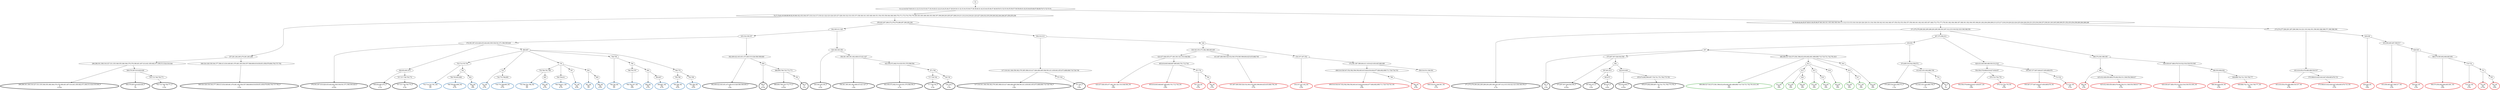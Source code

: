 digraph T {
	{
		rank=same
		182 [penwidth=3,colorscheme=set19,color=0,label="296;298;301;309;316;327;331;335;349;355;360;364;370;376;390;401;407;414;441;450;462;471;494;513;524;535;540_P\nP\n0.53%"]
		180 [penwidth=3,colorscheme=set19,color=0,label="569;579;587;610;620;628_P\nP\n7%"]
		178 [penwidth=3,colorscheme=set19,color=0,label="705;715;748;756;771_P\nP\n5.3%"]
		176 [penwidth=3,colorscheme=set19,color=0,label="308;324;328;339;344;377;396;413;434;449;461;470;481;493;504;557;568;609;619;639;651;658;679;694;704;737;762_P\nP\n5.3%"]
		171 [penwidth=3,colorscheme=set19,color=0,label="378;393;397;416;428;435;444;463;505;536;541;571;590;595;629_P\nP\n0.53%"]
		169 [penwidth=3,colorscheme=set19,color=0,label="640;652;661;672_P\nP\n2.1%"]
		167 [penwidth=3,colorscheme=set19,color=0,label="707;727;738;750;774_P\nP\n5.3%"]
		165 [penwidth=3,colorscheme=set19,color=0,label="392;409;422;443;451;473;483;515;526;580;589;600_P\nP\n1.6%"]
		163 [penwidth=3,colorscheme=set19,color=0,label="659_P\nP\n0.53%"]
		161 [penwidth=3,colorscheme=set19,color=0,label="686;695;706;725;772;773_P\nP\n0.53%"]
		159 [penwidth=3,colorscheme=set19,color=0,label="790_P\nP\n11%"]
		157 [penwidth=3,colorscheme=set19,color=0,label="329;340;345;350_P\nP\n4.3%"]
		155 [penwidth=3,colorscheme=set19,color=0,label="356;361;365;391;402;408;415;421;427_P\nP\n1.6%"]
		153 [penwidth=3,colorscheme=set19,color=0,label="442;456;472;482;514;525;551;570;588;594_P\nP\n2.7%"]
		150 [penwidth=3,colorscheme=set19,color=0,label="717;729;740_P\nP\n5.3%"]
		148 [penwidth=3,colorscheme=set19,color=0,label="728;739_P\nP\n5.3%"]
		145 [penwidth=3,colorscheme=set19,color=0,label="317;319;341;346;358;362;379;385;398;410;417;464;484;495;506;591;611;630;641;653;673;688;696;716;726;749_P\nP\n1.6%"]
		143 [penwidth=3,colorscheme=set19,color=0,label="757;763_P\nP\n5.9%"]
		140 [penwidth=3,colorscheme=set19,color=0,label="271;275;278;280;282;285;289;293;295;300;303;307;312;315;318;322;323;338;348;354_P\nP\n2.7%"]
		136 [penwidth=3,colorscheme=set19,color=0,label="457_P\nP\n3.2%"]
		134 [penwidth=3,colorscheme=set19,color=0,label="475;497;507;528;544;559_P\nP\n0.53%"]
		131 [penwidth=3,colorscheme=set19,color=0,label="597;601;613_P\nP\n3.2%"]
		129 [penwidth=3,colorscheme=set19,color=0,label="663;675_P\nP\n6.4%"]
		127 [penwidth=3,colorscheme=set19,color=0,label="622;633;646_P\nP\n0.53%"]
		125 [penwidth=3,colorscheme=set19,color=0,label="655;674;682;690;697;730;741;751;764;775;783_P\nP\n8%"]
		123 [penwidth=3,colorscheme=set19,color=0,label="474;485;516;542;558;572_P\nP\n1.1%"]
		121 [penwidth=3,colorscheme=set19,color=0,label="612;621;631;642;680;709_P\nP\n1.1%"]
		119 [penwidth=3,colorscheme=set19,color=0,label="752_P\nP\n7%"]
		115 [penwidth=3,colorscheme=set19,color=1,label="424;437;446;455;477;491;501;521;533;548;564_M1\nM1\n3.6%"]
		113 [penwidth=3,colorscheme=set19,color=1,label="605;616;645;648;667;685;693;701;712;744_M1\nM1\n2.9%"]
		111 [penwidth=3,colorscheme=set19,color=1,label="767;776_M1\nM1\n4.3%"]
		109 [penwidth=3,colorscheme=set19,color=1,label="784_M1\nM1\n5.1%"]
		107 [penwidth=3,colorscheme=set19,color=1,label="431;467;490;500;520;532;563;576;585;599;604;625;635;666;700_M1\nM1\n5.1%"]
		105 [penwidth=3,colorscheme=set19,color=1,label="334;337;347;352_M1\nM1\n2.2%"]
		102 [penwidth=3,colorscheme=set19,color=1,label="499;519;538;547;552;562;584;592;603;615;624;634;644;677;684;692;699;711;720;734;743_M1\nM1\n2.9%"]
		100 [penwidth=3,colorscheme=set19,color=1,label="766_M1\nM1\n6.5%"]
		98 [penwidth=3,colorscheme=set19,color=1,label="509;518;531;546;561_M1\nM1\n5.1%"]
		95 [penwidth=3,colorscheme=set19,color=1,label="550;556;578;608;618;627;638;657_M1\nM1\n3.6%"]
		93 [penwidth=3,colorscheme=set19,color=1,label="670;723;754;778_M1\nM1\n6.5%"]
		91 [penwidth=3,colorscheme=set19,color=1,label="555;567;577;607;626;637;650;669;678_M1\nM1\n1.4%"]
		89 [penwidth=3,colorscheme=set19,color=1,label="713;722_M1\nM1\n5.1%"]
		86 [penwidth=3,colorscheme=set19,color=1,label="406_M1\nM1\n2.2%"]
		84 [penwidth=3,colorscheme=set19,color=1,label="425;432;448;459;469;479;492;502;511;549;554;566;617_M1\nM1\n5.1%"]
		82 [penwidth=3,colorscheme=set19,color=1,label="420;438;447;468;478;510;522;534;539;553;565_M1\nM1\n1.4%"]
		80 [penwidth=3,colorscheme=set19,color=1,label="586;593;606;636_M1\nM1\n2.2%"]
		78 [penwidth=3,colorscheme=set19,color=1,label="649;668;702;721;745;758;777_M1\nM1\n5.8%"]
		75 [penwidth=3,colorscheme=set19,color=1,label="403;418;454;476;488;498;530;537_M1\nM1\n4.3%"]
		73 [penwidth=3,colorscheme=set19,color=1,label="575;598;614;623;643;647;656;665;676;733_M1\nM1\n5.1%"]
		71 [penwidth=3,colorscheme=set19,color=1,label="429;436_M1\nM1\n3.6%"]
		69 [penwidth=3,colorscheme=set19,color=1,label="453;458;465;487;508;517_M1\nM1\n2.2%"]
		67 [penwidth=3,colorscheme=set19,color=1,label="529;545_M1\nM1\n2.2%"]
		65 [penwidth=3,colorscheme=set19,color=1,label="560;574;583;602;664;683;691_M1\nM1\n2.9%"]
		63 [penwidth=3,colorscheme=set19,color=1,label="719;732_M1\nM1\n2.2%"]
		61 [penwidth=3,colorscheme=set19,color=1,label="753_M1\nM1\n0.72%"]
		59 [penwidth=3,colorscheme=set19,color=1,label="765_M1\nM1\n5.8%"]
		56 [penwidth=3,colorscheme=set19,color=2,label="703;714;747;761_M2\nM2\n2%"]
		53 [penwidth=3,colorscheme=set19,color=2,label="789;795;803;806_M2\nM2\n6.1%"]
		51 [penwidth=3,colorscheme=set19,color=2,label="802_M2\nM2\n10%"]
		49 [penwidth=3,colorscheme=set19,color=2,label="724_M2\nM2\n4.1%"]
		47 [penwidth=3,colorscheme=set19,color=2,label="736;770;798;809_M2\nM2\n6.1%"]
		44 [penwidth=3,colorscheme=set19,color=2,label="755;760;781;788_M2\nM2\n2%"]
		42 [penwidth=3,colorscheme=set19,color=2,label="805_M2\nM2\n6.1%"]
		40 [penwidth=3,colorscheme=set19,color=2,label="769;794;811_M2\nM2\n6.1%"]
		38 [penwidth=3,colorscheme=set19,color=2,label="787_M2\nM2\n8.2%"]
		36 [penwidth=3,colorscheme=set19,color=2,label="801_M2\nM2\n2%"]
		34 [penwidth=3,colorscheme=set19,color=2,label="808_M2\nM2\n8.2%"]
		32 [penwidth=3,colorscheme=set19,color=2,label="746;759_M2\nM2\n2%"]
		29 [penwidth=3,colorscheme=set19,color=2,label="786;793;797_M2\nM2\n10%"]
		27 [penwidth=3,colorscheme=set19,color=2,label="800_M2\nM2\n4.1%"]
		25 [penwidth=3,colorscheme=set19,color=2,label="804;807_M2\nM2\n6.1%"]
		22 [penwidth=3,colorscheme=set19,color=2,label="785;796_M2\nM2\n8.2%"]
		20 [penwidth=3,colorscheme=set19,color=2,label="792;799_M2\nM2\n8.2%"]
		18 [penwidth=3,colorscheme=set19,color=3,label="486;496;527;543;573;581;596;632;654;662;681;689;698;710;718;731;742;791;810_M3\nM3\n10%"]
		16 [penwidth=3,colorscheme=set19,color=3,label="812_M3\nM3\n10%"]
		14 [penwidth=3,colorscheme=set19,color=3,label="813_M3\nM3\n10%"]
		12 [penwidth=3,colorscheme=set19,color=3,label="820_M3\nM3\n10%"]
		10 [penwidth=3,colorscheme=set19,color=3,label="815_M3\nM3\n10%"]
		8 [penwidth=3,colorscheme=set19,color=3,label="819_M3\nM3\n10%"]
		6 [penwidth=3,colorscheme=set19,color=3,label="818_M3\nM3\n10%"]
		4 [penwidth=3,colorscheme=set19,color=3,label="814_M3\nM3\n10%"]
		2 [penwidth=3,colorscheme=set19,color=3,label="817_M3\nM3\n10%"]
		0 [penwidth=3,colorscheme=set19,color=3,label="816_M3\nM3\n10%"]
	}
	187 [label="GL"]
	186 [label="0;1;2;3;4;5;6;7;8;9;10;11;12;13;14;15;16;17;18;19;20;21;22;23;24;25;26;27;28;29;30;31;32;33;34;35;36;37;38;39;40;41;42;43;44;45;46;47;48;49;50;51;52;53;54;55;56;57;58;59;60;61;62;63;64;65;66;67;68;69;70;71;72;73;74"]
	185 [label="75;77;79;81;83;86;88;90;92;93;98;102;103;104;107;110;114;117;119;121;122;123;124;125;127;128;130;132;133;135;137;138;140;141;145;148;149;151;154;155;159;164;166;169;170;171;173;174;176;179;180;183;185;189;190;193;196;197;199;200;203;205;207;208;210;211;212;214;216;221;223;227;229;232;235;239;240;242;244;246;247;250;255;256"]
	184 [label="257;261;262;265;270;281;283;288"]
	183 [label="296;298;301;309;316;327;331;335;349;355;360;364;370;376;390;401;407;414;441;450;462;471;494;513;524;535;540"]
	181 [label="569;579;587;610;620;628"]
	179 [label="705;715;748;756;771"]
	177 [label="308;324;328;339;344;377;396;413;434;449;461;470;481;493;504;557;568;609;619;639;651;658;679;694;704;737;762"]
	175 [label="259;263;267;269;272;276;279;286;287;290;292;294"]
	174 [label="302;305;311;320"]
	173 [label="325;332;336;357"]
	172 [label="378;393;397;416;428;435;444;463;505;536;541;571;590;595;629"]
	170 [label="640;652;661;672"]
	168 [label="707;727;738;750;774"]
	166 [label="392;409;422;443;451;473;483;515;526;580;589;600"]
	164 [label="659"]
	162 [label="686;695;706;725;772;773"]
	160 [label="790"]
	158 [label="329;340;345;350"]
	156 [label="356;361;365;391;402;408;415;421;427"]
	154 [label="442;456;472;482;514;525;551;570;588;594"]
	152 [label="671;708"]
	151 [label="717;729;740"]
	149 [label="728;739"]
	147 [label="304;310;313"]
	146 [label="317;319;341;346;358;362;379;385;398;410;417;464;484;495;506;591;611;630;641;653;673;688;696;716;726;749"]
	144 [label="757;763"]
	142 [label="76;78;80;82;84;85;87;89;91;94;95;96;97;99;100;101;105;106;108;109;111;112;113;115;116;118;120;126;129;131;134;136;139;142;143;144;146;147;150;152;153;156;157;158;160;161;162;163;165;167;168;172;175;177;178;181;182;184;186;187;188;191;192;194;195;198;201;202;204;206;209;213;215;217;218;219;220;222;224;225;226;228;230;231;233;234;236;237;238;241;243;245;248;249;251;252;253;254;258;260;264;266;268"]
	141 [label="271;275;278;280;282;285;289;293;295;300;303;307;312;315;318;322;323;338;348;354"]
	139 [label="367;375;384;412"]
	138 [label="439;452"]
	137 [label="457"]
	135 [label="475;497;507;528;544;559"]
	133 [label="582"]
	132 [label="597;601;613"]
	130 [label="663;675"]
	128 [label="622;633;646"]
	126 [label="655;674;682;690;697;730;741;751;764;775;783"]
	124 [label="474;485;516;542;558;572"]
	122 [label="612;621;631;642;680;709"]
	120 [label="752"]
	118 [label="326"]
	117 [label="330;343;353;373;382;388;400;405"]
	116 [label="424;437;446;455;477;491;501;521;533;548;564"]
	114 [label="605;616;645;648;667;685;693;701;712;744"]
	112 [label="767;776"]
	110 [label="784"]
	108 [label="431;467;490;500;520;532;563;576;585;599;604;625;635;666;700"]
	106 [label="334;337;347;352"]
	104 [label="372;381;387;399;404;411;419;423;430;445;466;489"]
	103 [label="499;519;538;547;552;562;584;592;603;615;624;634;644;677;684;692;699;711;720;734;743"]
	101 [label="766"]
	99 [label="509;518;531;546;561"]
	97 [label="426;433;440;460;480;503;512;523"]
	96 [label="550;556;578;608;618;627;638;657"]
	94 [label="670;723;754;778"]
	92 [label="555;567;577;607;626;637;650;669;678"]
	90 [label="713;722"]
	88 [label="369;374;383;389;395"]
	87 [label="406"]
	85 [label="425;432;448;459;469;479;492;502;511;549;554;566;617"]
	83 [label="420;438;447;468;478;510;522;534;539;553;565"]
	81 [label="586;593;606;636"]
	79 [label="649;668;702;721;745;758;777"]
	77 [label="273;274;277;284;291;297;299;306;314;321;333;342;351;359;363;366;368;371;380;386;394"]
	76 [label="403;418;454;476;488;498;530;537"]
	74 [label="575;598;614;623;643;647;656;665;676;733"]
	72 [label="429;436"]
	70 [label="453;458;465;487;508;517"]
	68 [label="529;545"]
	66 [label="560;574;583;602;664;683;691"]
	64 [label="719;732"]
	62 [label="753"]
	60 [label="765"]
	58 [label="660;687"]
	57 [label="703;714;747;761"]
	55 [label="782"]
	54 [label="789;795;803;806"]
	52 [label="802"]
	50 [label="724"]
	48 [label="736;770;798;809"]
	46 [label="735"]
	45 [label="755;760;781;788"]
	43 [label="805"]
	41 [label="769;794;811"]
	39 [label="787"]
	37 [label="801"]
	35 [label="808"]
	33 [label="746;759"]
	31 [label="780"]
	30 [label="786;793;797"]
	28 [label="800"]
	26 [label="804;807"]
	24 [label="768;779"]
	23 [label="785;796"]
	21 [label="792;799"]
	19 [label="486;496;527;543;573;581;596;632;654;662;681;689;698;710;718;731;742;791;810"]
	17 [label="812"]
	15 [label="813"]
	13 [label="820"]
	11 [label="815"]
	9 [label="819"]
	7 [label="818"]
	5 [label="814"]
	3 [label="817"]
	1 [label="816"]
	187 -> 186
	186 -> 185
	186 -> 142
	185 -> 184
	185 -> 175
	184 -> 183
	184 -> 177
	183 -> 182
	183 -> 181
	181 -> 180
	181 -> 179
	179 -> 178
	177 -> 176
	175 -> 174
	175 -> 147
	174 -> 173
	174 -> 158
	173 -> 172
	173 -> 166
	172 -> 171
	172 -> 170
	172 -> 58
	170 -> 169
	170 -> 168
	168 -> 167
	166 -> 165
	166 -> 164
	164 -> 163
	164 -> 162
	162 -> 161
	162 -> 160
	160 -> 159
	158 -> 157
	158 -> 156
	156 -> 155
	156 -> 154
	154 -> 153
	154 -> 152
	152 -> 151
	152 -> 149
	151 -> 150
	149 -> 148
	147 -> 146
	147 -> 118
	146 -> 145
	146 -> 144
	144 -> 143
	142 -> 141
	142 -> 77
	141 -> 140
	141 -> 139
	141 -> 88
	139 -> 138
	139 -> 97
	138 -> 137
	138 -> 124
	137 -> 136
	137 -> 135
	137 -> 19
	135 -> 134
	135 -> 133
	133 -> 132
	133 -> 128
	132 -> 131
	132 -> 130
	130 -> 129
	128 -> 127
	128 -> 126
	126 -> 125
	124 -> 123
	124 -> 122
	122 -> 121
	122 -> 120
	120 -> 119
	118 -> 117
	118 -> 106
	117 -> 116
	117 -> 108
	116 -> 115
	116 -> 114
	114 -> 113
	114 -> 112
	112 -> 111
	112 -> 110
	110 -> 109
	108 -> 107
	106 -> 105
	106 -> 104
	104 -> 103
	104 -> 99
	103 -> 102
	103 -> 101
	101 -> 100
	99 -> 98
	97 -> 96
	97 -> 92
	96 -> 95
	96 -> 94
	94 -> 93
	92 -> 91
	92 -> 90
	90 -> 89
	88 -> 87
	88 -> 83
	87 -> 86
	87 -> 85
	85 -> 84
	83 -> 82
	83 -> 81
	81 -> 80
	81 -> 79
	79 -> 78
	77 -> 76
	77 -> 72
	76 -> 75
	76 -> 74
	74 -> 73
	72 -> 71
	72 -> 70
	70 -> 69
	70 -> 68
	68 -> 67
	68 -> 66
	66 -> 65
	66 -> 64
	64 -> 63
	64 -> 62
	62 -> 61
	62 -> 60
	60 -> 59
	58 -> 57
	58 -> 50
	58 -> 46
	58 -> 33
	58 -> 24
	57 -> 56
	57 -> 55
	55 -> 54
	55 -> 52
	54 -> 53
	52 -> 51
	50 -> 49
	50 -> 48
	48 -> 47
	46 -> 45
	46 -> 41
	46 -> 39
	46 -> 37
	45 -> 44
	45 -> 43
	43 -> 42
	41 -> 40
	39 -> 38
	37 -> 36
	37 -> 35
	35 -> 34
	33 -> 32
	33 -> 31
	31 -> 30
	31 -> 28
	30 -> 29
	28 -> 27
	28 -> 26
	26 -> 25
	24 -> 23
	24 -> 21
	23 -> 22
	21 -> 20
	19 -> 18
	19 -> 17
	19 -> 5
	19 -> 1
	17 -> 16
	17 -> 15
	17 -> 11
	17 -> 7
	15 -> 14
	15 -> 13
	13 -> 12
	11 -> 10
	11 -> 9
	9 -> 8
	7 -> 6
	5 -> 4
	5 -> 3
	3 -> 2
	1 -> 0
}
